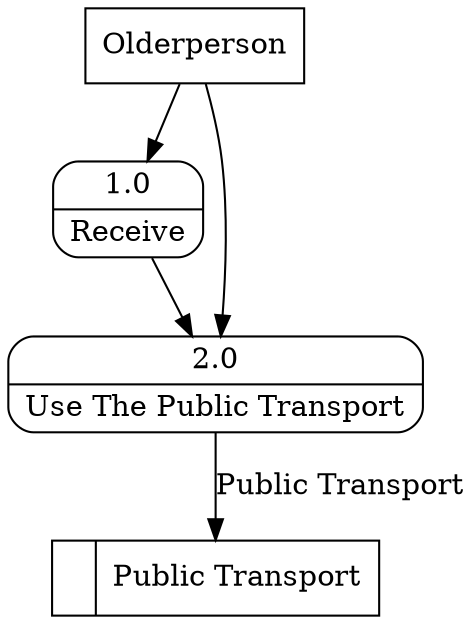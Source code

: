 digraph dfd2{ 
node[shape=record]
200 [label="<f0>  |<f1> Public Transport " ];
201 [label="Olderperson" shape=box];
202 [label="{<f0> 1.0|<f1> Receive }" shape=Mrecord];
203 [label="{<f0> 2.0|<f1> Use The Public Transport }" shape=Mrecord];
201 -> 202
201 -> 203
202 -> 203
203 -> 200 [label="Public Transport"]
}
